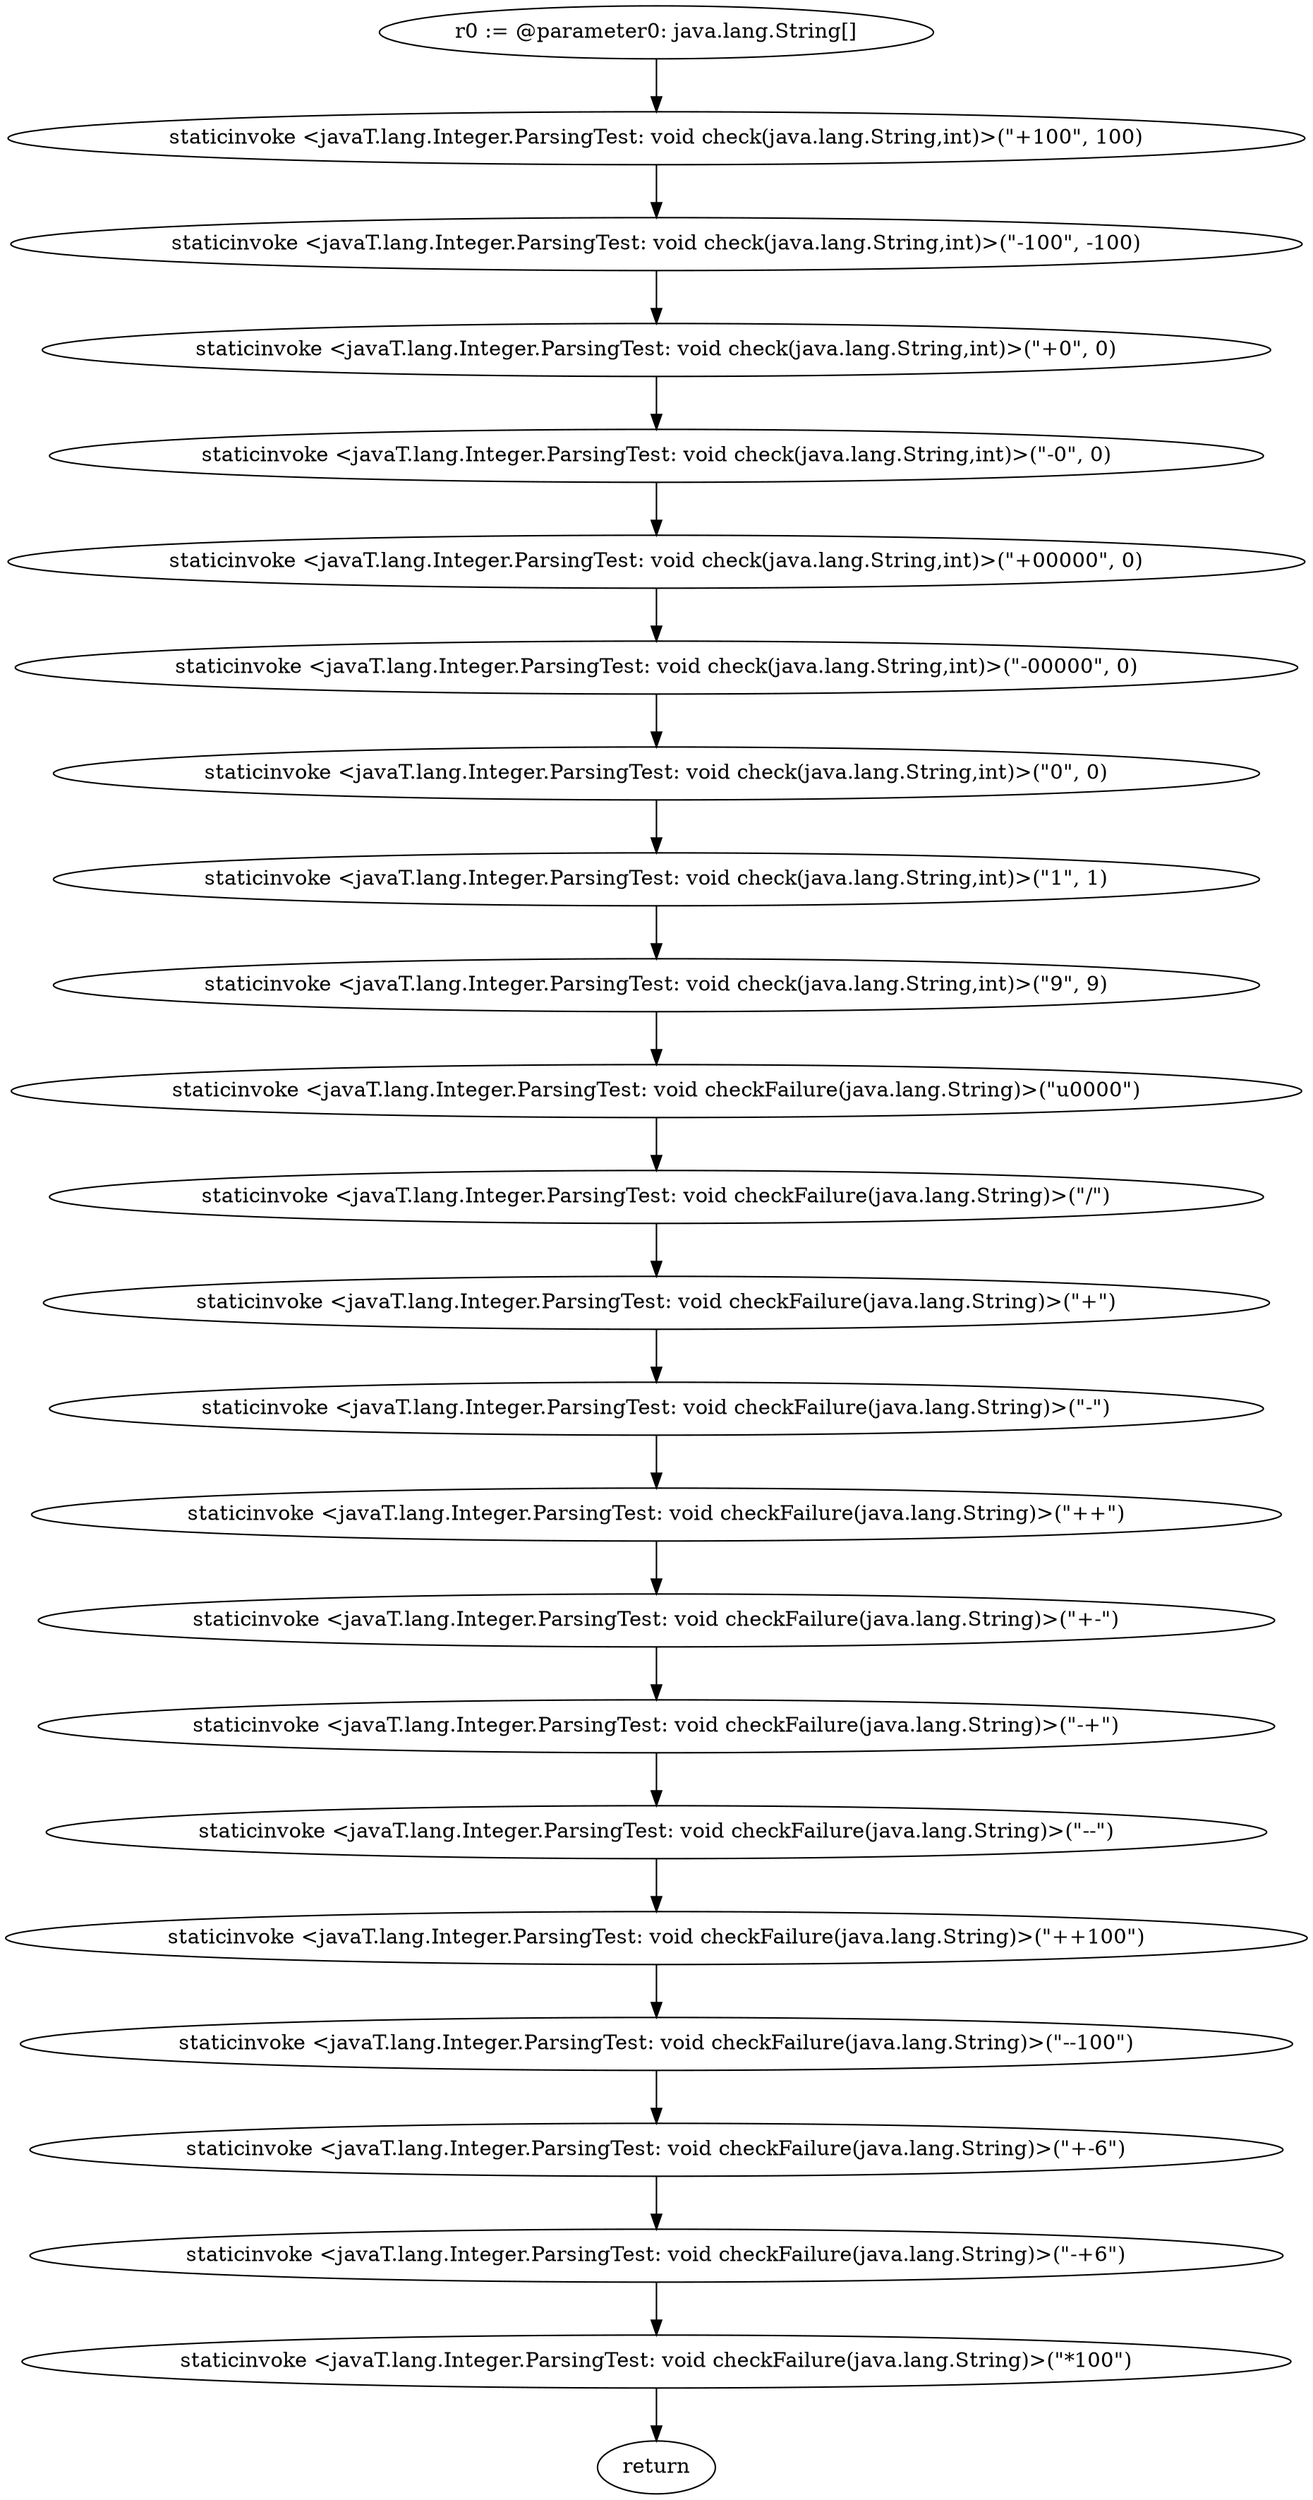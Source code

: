 digraph "unitGraph" {
    "r0 := @parameter0: java.lang.String[]"
    "staticinvoke <javaT.lang.Integer.ParsingTest: void check(java.lang.String,int)>(\"+100\", 100)"
    "staticinvoke <javaT.lang.Integer.ParsingTest: void check(java.lang.String,int)>(\"-100\", -100)"
    "staticinvoke <javaT.lang.Integer.ParsingTest: void check(java.lang.String,int)>(\"+0\", 0)"
    "staticinvoke <javaT.lang.Integer.ParsingTest: void check(java.lang.String,int)>(\"-0\", 0)"
    "staticinvoke <javaT.lang.Integer.ParsingTest: void check(java.lang.String,int)>(\"+00000\", 0)"
    "staticinvoke <javaT.lang.Integer.ParsingTest: void check(java.lang.String,int)>(\"-00000\", 0)"
    "staticinvoke <javaT.lang.Integer.ParsingTest: void check(java.lang.String,int)>(\"0\", 0)"
    "staticinvoke <javaT.lang.Integer.ParsingTest: void check(java.lang.String,int)>(\"1\", 1)"
    "staticinvoke <javaT.lang.Integer.ParsingTest: void check(java.lang.String,int)>(\"9\", 9)"
    "staticinvoke <javaT.lang.Integer.ParsingTest: void checkFailure(java.lang.String)>(\"\u0000\")"
    "staticinvoke <javaT.lang.Integer.ParsingTest: void checkFailure(java.lang.String)>(\"/\")"
    "staticinvoke <javaT.lang.Integer.ParsingTest: void checkFailure(java.lang.String)>(\"+\")"
    "staticinvoke <javaT.lang.Integer.ParsingTest: void checkFailure(java.lang.String)>(\"-\")"
    "staticinvoke <javaT.lang.Integer.ParsingTest: void checkFailure(java.lang.String)>(\"++\")"
    "staticinvoke <javaT.lang.Integer.ParsingTest: void checkFailure(java.lang.String)>(\"+-\")"
    "staticinvoke <javaT.lang.Integer.ParsingTest: void checkFailure(java.lang.String)>(\"-+\")"
    "staticinvoke <javaT.lang.Integer.ParsingTest: void checkFailure(java.lang.String)>(\"--\")"
    "staticinvoke <javaT.lang.Integer.ParsingTest: void checkFailure(java.lang.String)>(\"++100\")"
    "staticinvoke <javaT.lang.Integer.ParsingTest: void checkFailure(java.lang.String)>(\"--100\")"
    "staticinvoke <javaT.lang.Integer.ParsingTest: void checkFailure(java.lang.String)>(\"+-6\")"
    "staticinvoke <javaT.lang.Integer.ParsingTest: void checkFailure(java.lang.String)>(\"-+6\")"
    "staticinvoke <javaT.lang.Integer.ParsingTest: void checkFailure(java.lang.String)>(\"*100\")"
    "return"
    "r0 := @parameter0: java.lang.String[]"->"staticinvoke <javaT.lang.Integer.ParsingTest: void check(java.lang.String,int)>(\"+100\", 100)";
    "staticinvoke <javaT.lang.Integer.ParsingTest: void check(java.lang.String,int)>(\"+100\", 100)"->"staticinvoke <javaT.lang.Integer.ParsingTest: void check(java.lang.String,int)>(\"-100\", -100)";
    "staticinvoke <javaT.lang.Integer.ParsingTest: void check(java.lang.String,int)>(\"-100\", -100)"->"staticinvoke <javaT.lang.Integer.ParsingTest: void check(java.lang.String,int)>(\"+0\", 0)";
    "staticinvoke <javaT.lang.Integer.ParsingTest: void check(java.lang.String,int)>(\"+0\", 0)"->"staticinvoke <javaT.lang.Integer.ParsingTest: void check(java.lang.String,int)>(\"-0\", 0)";
    "staticinvoke <javaT.lang.Integer.ParsingTest: void check(java.lang.String,int)>(\"-0\", 0)"->"staticinvoke <javaT.lang.Integer.ParsingTest: void check(java.lang.String,int)>(\"+00000\", 0)";
    "staticinvoke <javaT.lang.Integer.ParsingTest: void check(java.lang.String,int)>(\"+00000\", 0)"->"staticinvoke <javaT.lang.Integer.ParsingTest: void check(java.lang.String,int)>(\"-00000\", 0)";
    "staticinvoke <javaT.lang.Integer.ParsingTest: void check(java.lang.String,int)>(\"-00000\", 0)"->"staticinvoke <javaT.lang.Integer.ParsingTest: void check(java.lang.String,int)>(\"0\", 0)";
    "staticinvoke <javaT.lang.Integer.ParsingTest: void check(java.lang.String,int)>(\"0\", 0)"->"staticinvoke <javaT.lang.Integer.ParsingTest: void check(java.lang.String,int)>(\"1\", 1)";
    "staticinvoke <javaT.lang.Integer.ParsingTest: void check(java.lang.String,int)>(\"1\", 1)"->"staticinvoke <javaT.lang.Integer.ParsingTest: void check(java.lang.String,int)>(\"9\", 9)";
    "staticinvoke <javaT.lang.Integer.ParsingTest: void check(java.lang.String,int)>(\"9\", 9)"->"staticinvoke <javaT.lang.Integer.ParsingTest: void checkFailure(java.lang.String)>(\"\u0000\")";
    "staticinvoke <javaT.lang.Integer.ParsingTest: void checkFailure(java.lang.String)>(\"\u0000\")"->"staticinvoke <javaT.lang.Integer.ParsingTest: void checkFailure(java.lang.String)>(\"/\")";
    "staticinvoke <javaT.lang.Integer.ParsingTest: void checkFailure(java.lang.String)>(\"/\")"->"staticinvoke <javaT.lang.Integer.ParsingTest: void checkFailure(java.lang.String)>(\"+\")";
    "staticinvoke <javaT.lang.Integer.ParsingTest: void checkFailure(java.lang.String)>(\"+\")"->"staticinvoke <javaT.lang.Integer.ParsingTest: void checkFailure(java.lang.String)>(\"-\")";
    "staticinvoke <javaT.lang.Integer.ParsingTest: void checkFailure(java.lang.String)>(\"-\")"->"staticinvoke <javaT.lang.Integer.ParsingTest: void checkFailure(java.lang.String)>(\"++\")";
    "staticinvoke <javaT.lang.Integer.ParsingTest: void checkFailure(java.lang.String)>(\"++\")"->"staticinvoke <javaT.lang.Integer.ParsingTest: void checkFailure(java.lang.String)>(\"+-\")";
    "staticinvoke <javaT.lang.Integer.ParsingTest: void checkFailure(java.lang.String)>(\"+-\")"->"staticinvoke <javaT.lang.Integer.ParsingTest: void checkFailure(java.lang.String)>(\"-+\")";
    "staticinvoke <javaT.lang.Integer.ParsingTest: void checkFailure(java.lang.String)>(\"-+\")"->"staticinvoke <javaT.lang.Integer.ParsingTest: void checkFailure(java.lang.String)>(\"--\")";
    "staticinvoke <javaT.lang.Integer.ParsingTest: void checkFailure(java.lang.String)>(\"--\")"->"staticinvoke <javaT.lang.Integer.ParsingTest: void checkFailure(java.lang.String)>(\"++100\")";
    "staticinvoke <javaT.lang.Integer.ParsingTest: void checkFailure(java.lang.String)>(\"++100\")"->"staticinvoke <javaT.lang.Integer.ParsingTest: void checkFailure(java.lang.String)>(\"--100\")";
    "staticinvoke <javaT.lang.Integer.ParsingTest: void checkFailure(java.lang.String)>(\"--100\")"->"staticinvoke <javaT.lang.Integer.ParsingTest: void checkFailure(java.lang.String)>(\"+-6\")";
    "staticinvoke <javaT.lang.Integer.ParsingTest: void checkFailure(java.lang.String)>(\"+-6\")"->"staticinvoke <javaT.lang.Integer.ParsingTest: void checkFailure(java.lang.String)>(\"-+6\")";
    "staticinvoke <javaT.lang.Integer.ParsingTest: void checkFailure(java.lang.String)>(\"-+6\")"->"staticinvoke <javaT.lang.Integer.ParsingTest: void checkFailure(java.lang.String)>(\"*100\")";
    "staticinvoke <javaT.lang.Integer.ParsingTest: void checkFailure(java.lang.String)>(\"*100\")"->"return";
}
